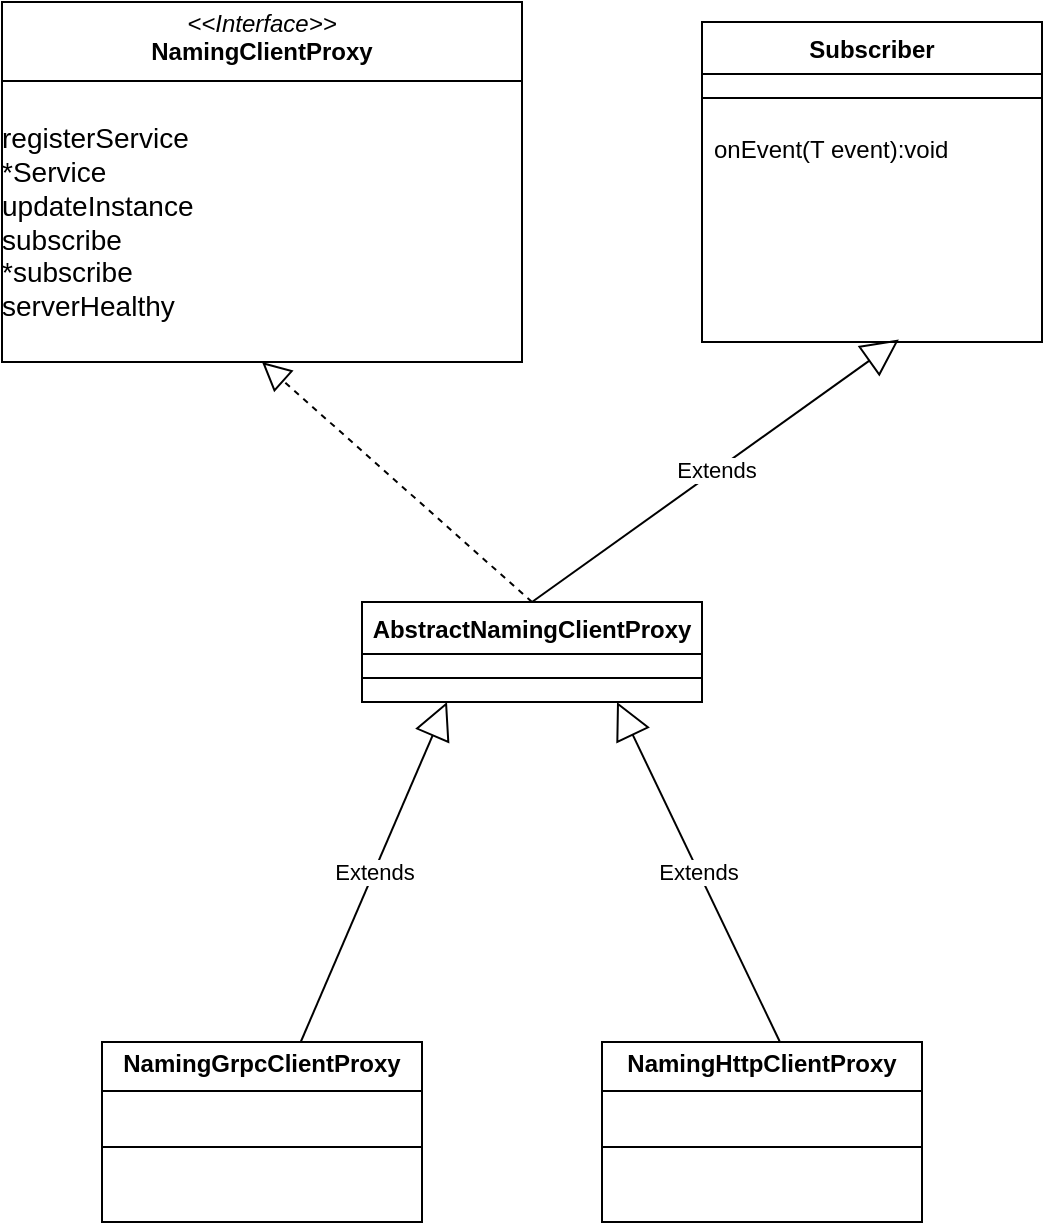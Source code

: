 <mxfile version="26.2.9">
  <diagram id="C5RBs43oDa-KdzZeNtuy" name="Page-1">
    <mxGraphModel dx="1259" dy="815" grid="1" gridSize="10" guides="1" tooltips="1" connect="1" arrows="1" fold="1" page="1" pageScale="1" pageWidth="827" pageHeight="1169" math="0" shadow="0">
      <root>
        <mxCell id="WIyWlLk6GJQsqaUBKTNV-0" />
        <mxCell id="WIyWlLk6GJQsqaUBKTNV-1" parent="WIyWlLk6GJQsqaUBKTNV-0" />
        <mxCell id="M6_s3MVcLvhANFtXxjL7-4" value="&lt;p style=&quot;margin:0px;margin-top:4px;text-align:center;&quot;&gt;&lt;i&gt;&amp;lt;&amp;lt;Interface&amp;gt;&amp;gt;&lt;/i&gt;&lt;br&gt;&lt;b&gt;NamingClientProxy&lt;/b&gt;&lt;/p&gt;&lt;hr size=&quot;1&quot; style=&quot;border-style:solid;&quot;&gt;&lt;p style=&quot;margin:0px;margin-left:4px;&quot;&gt;&lt;br&gt;&lt;/p&gt;&lt;font style=&quot;font-size: 14px;&quot;&gt;registerService&lt;/font&gt;&lt;div&gt;&lt;font style=&quot;font-size: 14px;&quot;&gt;*Service&lt;/font&gt;&lt;/div&gt;&lt;div&gt;&lt;font style=&quot;font-size: 14px;&quot;&gt;updateInstance&lt;/font&gt;&lt;/div&gt;&lt;div&gt;&lt;div&gt;&lt;font style=&quot;font-size: 14px;&quot;&gt;subscribe&lt;/font&gt;&lt;/div&gt;&lt;div&gt;&lt;font style=&quot;font-size: 14px;&quot;&gt;*subscribe&lt;/font&gt;&lt;/div&gt;&lt;div&gt;&lt;font style=&quot;font-size: 14px;&quot;&gt;serverHealthy&lt;/font&gt;&lt;/div&gt;&lt;/div&gt;&lt;div&gt;&lt;font style=&quot;font-size: 14px;&quot;&gt;&lt;br&gt;&lt;/font&gt;&lt;/div&gt;&lt;div&gt;&lt;font style=&quot;font-size: 14px;&quot;&gt;&lt;br&gt;&lt;/font&gt;&lt;/div&gt;&lt;div&gt;&lt;br&gt;&lt;/div&gt;" style="verticalAlign=top;align=left;overflow=fill;html=1;whiteSpace=wrap;" parent="WIyWlLk6GJQsqaUBKTNV-1" vertex="1">
          <mxGeometry x="190" y="60" width="260" height="180" as="geometry" />
        </mxCell>
        <mxCell id="M6_s3MVcLvhANFtXxjL7-6" value="&lt;b&gt;Subscriber&lt;/b&gt;" style="swimlane;fontStyle=1;align=center;verticalAlign=top;childLayout=stackLayout;horizontal=1;startSize=26;horizontalStack=0;resizeParent=1;resizeParentMax=0;resizeLast=0;collapsible=1;marginBottom=0;whiteSpace=wrap;html=1;" parent="WIyWlLk6GJQsqaUBKTNV-1" vertex="1">
          <mxGeometry x="540" y="70" width="170" height="160" as="geometry" />
        </mxCell>
        <mxCell id="M6_s3MVcLvhANFtXxjL7-8" value="" style="line;strokeWidth=1;fillColor=none;align=left;verticalAlign=middle;spacingTop=-1;spacingLeft=3;spacingRight=3;rotatable=0;labelPosition=right;points=[];portConstraint=eastwest;strokeColor=inherit;" parent="M6_s3MVcLvhANFtXxjL7-6" vertex="1">
          <mxGeometry y="26" width="170" height="24" as="geometry" />
        </mxCell>
        <mxCell id="M6_s3MVcLvhANFtXxjL7-9" value="onEvent(T event):void" style="text;strokeColor=none;fillColor=none;align=left;verticalAlign=top;spacingLeft=4;spacingRight=4;overflow=hidden;rotatable=0;points=[[0,0.5],[1,0.5]];portConstraint=eastwest;whiteSpace=wrap;html=1;" parent="M6_s3MVcLvhANFtXxjL7-6" vertex="1">
          <mxGeometry y="50" width="170" height="110" as="geometry" />
        </mxCell>
        <mxCell id="M6_s3MVcLvhANFtXxjL7-10" value="&lt;b&gt;AbstractNamingClientProxy&lt;/b&gt;" style="swimlane;fontStyle=1;align=center;verticalAlign=top;childLayout=stackLayout;horizontal=1;startSize=26;horizontalStack=0;resizeParent=1;resizeParentMax=0;resizeLast=0;collapsible=1;marginBottom=0;whiteSpace=wrap;html=1;" parent="WIyWlLk6GJQsqaUBKTNV-1" vertex="1">
          <mxGeometry x="370" y="360" width="170" height="50" as="geometry" />
        </mxCell>
        <mxCell id="M6_s3MVcLvhANFtXxjL7-11" value="" style="line;strokeWidth=1;fillColor=none;align=left;verticalAlign=middle;spacingTop=-1;spacingLeft=3;spacingRight=3;rotatable=0;labelPosition=right;points=[];portConstraint=eastwest;strokeColor=inherit;" parent="M6_s3MVcLvhANFtXxjL7-10" vertex="1">
          <mxGeometry y="26" width="170" height="24" as="geometry" />
        </mxCell>
        <mxCell id="FPygsvrg6T4jdDTbAGiG-0" value="" style="endArrow=block;dashed=1;endFill=0;endSize=12;html=1;rounded=0;entryX=0.5;entryY=1;entryDx=0;entryDy=0;exitX=0.5;exitY=0;exitDx=0;exitDy=0;" edge="1" parent="WIyWlLk6GJQsqaUBKTNV-1" source="M6_s3MVcLvhANFtXxjL7-10" target="M6_s3MVcLvhANFtXxjL7-4">
          <mxGeometry width="160" relative="1" as="geometry">
            <mxPoint x="170" y="390" as="sourcePoint" />
            <mxPoint x="330" y="390" as="targetPoint" />
          </mxGeometry>
        </mxCell>
        <mxCell id="FPygsvrg6T4jdDTbAGiG-1" value="Extends" style="endArrow=block;endSize=16;endFill=0;html=1;rounded=0;entryX=0.579;entryY=0.989;entryDx=0;entryDy=0;entryPerimeter=0;exitX=0.5;exitY=0;exitDx=0;exitDy=0;" edge="1" parent="WIyWlLk6GJQsqaUBKTNV-1" source="M6_s3MVcLvhANFtXxjL7-10" target="M6_s3MVcLvhANFtXxjL7-9">
          <mxGeometry width="160" relative="1" as="geometry">
            <mxPoint x="170" y="390" as="sourcePoint" />
            <mxPoint x="330" y="390" as="targetPoint" />
          </mxGeometry>
        </mxCell>
        <mxCell id="FPygsvrg6T4jdDTbAGiG-4" value="Extends" style="endArrow=block;endSize=16;endFill=0;html=1;rounded=0;entryX=0.25;entryY=1;entryDx=0;entryDy=0;" edge="1" parent="WIyWlLk6GJQsqaUBKTNV-1" source="FPygsvrg6T4jdDTbAGiG-8" target="M6_s3MVcLvhANFtXxjL7-10">
          <mxGeometry width="160" relative="1" as="geometry">
            <mxPoint x="298.78" y="562.635" as="sourcePoint" />
            <mxPoint x="330" y="390" as="targetPoint" />
          </mxGeometry>
        </mxCell>
        <mxCell id="FPygsvrg6T4jdDTbAGiG-6" value="Extends" style="endArrow=block;endSize=16;endFill=0;html=1;rounded=0;entryX=0.75;entryY=1;entryDx=0;entryDy=0;exitX=0.555;exitY=-0.004;exitDx=0;exitDy=0;exitPerimeter=0;" edge="1" parent="WIyWlLk6GJQsqaUBKTNV-1" source="FPygsvrg6T4jdDTbAGiG-10" target="M6_s3MVcLvhANFtXxjL7-10">
          <mxGeometry width="160" relative="1" as="geometry">
            <mxPoint x="608.539" y="560" as="sourcePoint" />
            <mxPoint x="521" y="420" as="targetPoint" />
          </mxGeometry>
        </mxCell>
        <mxCell id="FPygsvrg6T4jdDTbAGiG-8" value="&lt;p style=&quot;margin:0px;margin-top:4px;text-align:center;&quot;&gt;&lt;b&gt;NamingGrpcClientProxy&lt;/b&gt;&lt;/p&gt;&lt;hr size=&quot;1&quot; style=&quot;border-style:solid;&quot;&gt;&lt;p style=&quot;margin:0px;margin-left:4px;&quot;&gt;&lt;br&gt;&lt;/p&gt;&lt;hr size=&quot;1&quot; style=&quot;border-style:solid;&quot;&gt;&lt;p style=&quot;margin:0px;margin-left:4px;&quot;&gt;&lt;br&gt;&lt;/p&gt;" style="verticalAlign=top;align=left;overflow=fill;html=1;whiteSpace=wrap;" vertex="1" parent="WIyWlLk6GJQsqaUBKTNV-1">
          <mxGeometry x="240" y="580" width="160" height="90" as="geometry" />
        </mxCell>
        <mxCell id="FPygsvrg6T4jdDTbAGiG-10" value="&lt;p style=&quot;margin:0px;margin-top:4px;text-align:center;&quot;&gt;&lt;b style=&quot;color: rgb(0, 0, 0);&quot;&gt;NamingHttpClientProxy&lt;/b&gt;&lt;/p&gt;&lt;hr size=&quot;1&quot; style=&quot;border-style:solid;&quot;&gt;&lt;p style=&quot;margin:0px;margin-left:4px;&quot;&gt;&lt;br&gt;&lt;/p&gt;&lt;hr size=&quot;1&quot; style=&quot;border-style:solid;&quot;&gt;&lt;p style=&quot;margin:0px;margin-left:4px;&quot;&gt;&lt;br&gt;&lt;/p&gt;" style="verticalAlign=top;align=left;overflow=fill;html=1;whiteSpace=wrap;" vertex="1" parent="WIyWlLk6GJQsqaUBKTNV-1">
          <mxGeometry x="490" y="580" width="160" height="90" as="geometry" />
        </mxCell>
      </root>
    </mxGraphModel>
  </diagram>
</mxfile>
